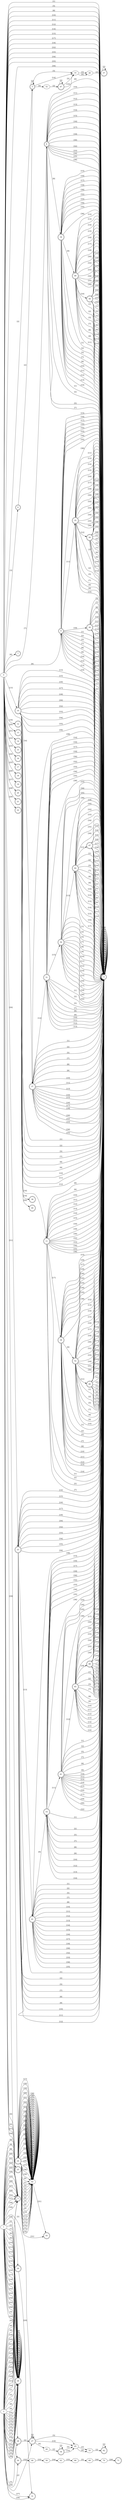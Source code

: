 digraph DFA {
rankdir = LR
3 [shape = doublecircle]
4 [shape = doublecircle]
5 [shape = doublecircle]
6 [shape = doublecircle]
7 [shape = doublecircle]
8 [shape = doublecircle]
9 [shape = doublecircle]
10 [shape = doublecircle]
11 [shape = doublecircle]
12 [shape = doublecircle]
13 [shape = doublecircle]
14 [shape = doublecircle]
15 [shape = doublecircle]
16 [shape = doublecircle]
17 [shape = doublecircle]
18 [shape = doublecircle]
19 [shape = doublecircle]
20 [shape = doublecircle]
21 [shape = doublecircle]
22 [shape = doublecircle]
23 [shape = doublecircle]
24 [shape = doublecircle]
25 [shape = doublecircle]
26 [shape = doublecircle]
27 [shape = doublecircle]
28 [shape = doublecircle]
29 [shape = doublecircle]
30 [shape = doublecircle]
31 [shape = doublecircle]
34 [shape = doublecircle]
35 [shape = doublecircle]
36 [shape = doublecircle]
37 [shape = doublecircle]
38 [shape = doublecircle]
39 [shape = doublecircle]
40 [shape = doublecircle]
41 [shape = doublecircle]
43 [shape = doublecircle]
47 [shape = doublecircle]
49 [shape = doublecircle]
50 [shape = doublecircle]
51 [shape = doublecircle]
52 [shape = doublecircle]
53 [shape = doublecircle]
54 [shape = doublecircle]
57 [shape = doublecircle]
58 [shape = doublecircle]
59 [shape = doublecircle]
60 [shape = doublecircle]
61 [shape = doublecircle]
62 [shape = doublecircle]
64 [shape = doublecircle]
65 [shape = doublecircle]
67 [shape = doublecircle]
68 [shape = doublecircle]
71 [shape = doublecircle]
0 -> 3 [label="[0]"]
0 -> 4 [label="[1]"]
0 -> 5 [label="[2]"]
0 -> 6 [label="[3]"]
0 -> 3 [label="[4]"]
0 -> 4 [label="[5]"]
0 -> 7 [label="[6]"]
0 -> 8 [label="[7]"]
0 -> 4 [label="[8]"]
0 -> 9 [label="[9]"]
0 -> 4 [label="[10]"]
0 -> 4 [label="[11]"]
0 -> 4 [label="[12]"]
0 -> 10 [label="[13]"]
0 -> 4 [label="[14]"]
0 -> 4 [label="[15]"]
0 -> 11 [label="[16]"]
0 -> 4 [label="[17]"]
0 -> 4 [label="[18]"]
0 -> 12 [label="[19]"]
0 -> 13 [label="[20]"]
0 -> 14 [label="[21]"]
0 -> 15 [label="[22]"]
0 -> 16 [label="[23]"]
0 -> 17 [label="[24]"]
0 -> 18 [label="[25]"]
0 -> 19 [label="[26]"]
0 -> 20 [label="[27]"]
0 -> 21 [label="[28]"]
0 -> 22 [label="[29]"]
0 -> 23 [label="[30]"]
0 -> 24 [label="[31]"]
0 -> 4 [label="[32]"]
0 -> 4 [label="[33]"]
0 -> 4 [label="[34]"]
0 -> 4 [label="[35]"]
0 -> 4 [label="[36]"]
0 -> 3 [label="[37]"]
0 -> 3 [label="[38]"]
0 -> 25 [label="[39]"]
1 -> 3 [label="[0]"]
1 -> 26 [label="[1]"]
1 -> 27 [label="[2]"]
1 -> 28 [label="[3]"]
1 -> 3 [label="[4]"]
1 -> 26 [label="[5]"]
1 -> 3 [label="[6]"]
1 -> 26 [label="[7]"]
1 -> 26 [label="[8]"]
1 -> 26 [label="[9]"]
1 -> 26 [label="[10]"]
1 -> 26 [label="[11]"]
1 -> 26 [label="[12]"]
1 -> 26 [label="[13]"]
1 -> 26 [label="[14]"]
1 -> 26 [label="[15]"]
1 -> 26 [label="[16]"]
1 -> 26 [label="[17]"]
1 -> 26 [label="[18]"]
1 -> 29 [label="[19]"]
1 -> 3 [label="[20]"]
1 -> 3 [label="[21]"]
1 -> 3 [label="[22]"]
1 -> 3 [label="[23]"]
1 -> 3 [label="[24]"]
1 -> 3 [label="[25]"]
1 -> 3 [label="[26]"]
1 -> 3 [label="[27]"]
1 -> 3 [label="[28]"]
1 -> 30 [label="[29]"]
1 -> 26 [label="[30]"]
1 -> 3 [label="[31]"]
1 -> 26 [label="[32]"]
1 -> 26 [label="[33]"]
1 -> 26 [label="[34]"]
1 -> 26 [label="[35]"]
1 -> 26 [label="[36]"]
1 -> 3 [label="[37]"]
1 -> 3 [label="[38]"]
1 -> 3 [label="[39]"]
2 -> 3 [label="[0]"]
2 -> 26 [label="[1]"]
2 -> 27 [label="[2]"]
2 -> 28 [label="[3]"]
2 -> 3 [label="[4]"]
2 -> 26 [label="[5]"]
2 -> 3 [label="[6]"]
2 -> 26 [label="[7]"]
2 -> 26 [label="[8]"]
2 -> 26 [label="[9]"]
2 -> 26 [label="[10]"]
2 -> 26 [label="[11]"]
2 -> 26 [label="[12]"]
2 -> 26 [label="[13]"]
2 -> 26 [label="[14]"]
2 -> 26 [label="[15]"]
2 -> 26 [label="[16]"]
2 -> 26 [label="[17]"]
2 -> 26 [label="[18]"]
2 -> 3 [label="[19]"]
2 -> 3 [label="[20]"]
2 -> 3 [label="[21]"]
2 -> 3 [label="[22]"]
2 -> 3 [label="[23]"]
2 -> 3 [label="[24]"]
2 -> 3 [label="[25]"]
2 -> 3 [label="[26]"]
2 -> 3 [label="[27]"]
2 -> 3 [label="[28]"]
2 -> 30 [label="[29]"]
2 -> 26 [label="[30]"]
2 -> 3 [label="[31]"]
2 -> 26 [label="[32]"]
2 -> 26 [label="[33]"]
2 -> 26 [label="[34]"]
2 -> 26 [label="[35]"]
2 -> 26 [label="[36]"]
2 -> 31 [label="[37]"]
2 -> 31 [label="[38]"]
2 -> 3 [label="[39]"]
4 -> 4 [label="[1]"]
4 -> 4 [label="[2]"]
4 -> 4 [label="[5]"]
4 -> 4 [label="[7]"]
4 -> 4 [label="[8]"]
4 -> 4 [label="[9]"]
4 -> 4 [label="[10]"]
4 -> 4 [label="[11]"]
4 -> 4 [label="[12]"]
4 -> 4 [label="[13]"]
4 -> 4 [label="[14]"]
4 -> 4 [label="[15]"]
4 -> 4 [label="[16]"]
4 -> 4 [label="[17]"]
4 -> 4 [label="[18]"]
4 -> 4 [label="[30]"]
4 -> 4 [label="[32]"]
4 -> 4 [label="[33]"]
4 -> 4 [label="[34]"]
4 -> 4 [label="[35]"]
4 -> 4 [label="[36]"]
5 -> 5 [label="[2]"]
5 -> 32 [label="[4]"]
5 -> 33 [label="[5]"]
5 -> 33 [label="[14]"]
6 -> 5 [label="[2]"]
8 -> 4 [label="[1]"]
8 -> 4 [label="[2]"]
8 -> 4 [label="[5]"]
8 -> 4 [label="[7]"]
8 -> 34 [label="[8]"]
8 -> 4 [label="[9]"]
8 -> 4 [label="[10]"]
8 -> 4 [label="[11]"]
8 -> 4 [label="[12]"]
8 -> 4 [label="[13]"]
8 -> 4 [label="[14]"]
8 -> 4 [label="[15]"]
8 -> 4 [label="[16]"]
8 -> 4 [label="[17]"]
8 -> 4 [label="[18]"]
8 -> 4 [label="[30]"]
8 -> 4 [label="[32]"]
8 -> 4 [label="[33]"]
8 -> 4 [label="[34]"]
8 -> 4 [label="[35]"]
8 -> 4 [label="[36]"]
9 -> 4 [label="[1]"]
9 -> 4 [label="[2]"]
9 -> 4 [label="[5]"]
9 -> 4 [label="[7]"]
9 -> 4 [label="[8]"]
9 -> 4 [label="[9]"]
9 -> 4 [label="[10]"]
9 -> 35 [label="[11]"]
9 -> 4 [label="[12]"]
9 -> 4 [label="[13]"]
9 -> 4 [label="[14]"]
9 -> 4 [label="[15]"]
9 -> 4 [label="[16]"]
9 -> 4 [label="[17]"]
9 -> 36 [label="[18]"]
9 -> 4 [label="[30]"]
9 -> 4 [label="[32]"]
9 -> 4 [label="[33]"]
9 -> 4 [label="[34]"]
9 -> 4 [label="[35]"]
9 -> 4 [label="[36]"]
10 -> 4 [label="[1]"]
10 -> 4 [label="[2]"]
10 -> 4 [label="[5]"]
10 -> 4 [label="[7]"]
10 -> 4 [label="[8]"]
10 -> 4 [label="[9]"]
10 -> 4 [label="[10]"]
10 -> 4 [label="[11]"]
10 -> 4 [label="[12]"]
10 -> 4 [label="[13]"]
10 -> 37 [label="[14]"]
10 -> 4 [label="[15]"]
10 -> 4 [label="[16]"]
10 -> 4 [label="[17]"]
10 -> 4 [label="[18]"]
10 -> 4 [label="[30]"]
10 -> 4 [label="[32]"]
10 -> 4 [label="[33]"]
10 -> 4 [label="[34]"]
10 -> 4 [label="[35]"]
10 -> 4 [label="[36]"]
11 -> 4 [label="[1]"]
11 -> 4 [label="[2]"]
11 -> 4 [label="[5]"]
11 -> 4 [label="[7]"]
11 -> 4 [label="[8]"]
11 -> 4 [label="[9]"]
11 -> 4 [label="[10]"]
11 -> 4 [label="[11]"]
11 -> 4 [label="[12]"]
11 -> 4 [label="[13]"]
11 -> 4 [label="[14]"]
11 -> 4 [label="[15]"]
11 -> 4 [label="[16]"]
11 -> 38 [label="[17]"]
11 -> 4 [label="[18]"]
11 -> 4 [label="[30]"]
11 -> 4 [label="[32]"]
11 -> 4 [label="[33]"]
11 -> 4 [label="[34]"]
11 -> 4 [label="[35]"]
11 -> 4 [label="[36]"]
13 -> 39 [label="[19]"]
13 -> 40 [label="[20]"]
23 -> 4 [label="[1]"]
23 -> 4 [label="[2]"]
23 -> 4 [label="[5]"]
23 -> 4 [label="[7]"]
23 -> 4 [label="[8]"]
23 -> 4 [label="[9]"]
23 -> 4 [label="[10]"]
23 -> 4 [label="[11]"]
23 -> 4 [label="[12]"]
23 -> 41 [label="[13]"]
23 -> 4 [label="[14]"]
23 -> 4 [label="[15]"]
23 -> 4 [label="[16]"]
23 -> 4 [label="[17]"]
23 -> 4 [label="[18]"]
23 -> 4 [label="[30]"]
23 -> 4 [label="[32]"]
23 -> 4 [label="[33]"]
23 -> 4 [label="[34]"]
23 -> 4 [label="[35]"]
23 -> 4 [label="[36]"]
24 -> 42 [label="[0]"]
24 -> 42 [label="[1]"]
24 -> 42 [label="[2]"]
24 -> 42 [label="[3]"]
24 -> 42 [label="[4]"]
24 -> 42 [label="[5]"]
24 -> 42 [label="[6]"]
24 -> 42 [label="[7]"]
24 -> 42 [label="[8]"]
24 -> 42 [label="[9]"]
24 -> 42 [label="[10]"]
24 -> 42 [label="[11]"]
24 -> 42 [label="[12]"]
24 -> 42 [label="[13]"]
24 -> 42 [label="[14]"]
24 -> 42 [label="[15]"]
24 -> 42 [label="[16]"]
24 -> 42 [label="[17]"]
24 -> 42 [label="[18]"]
24 -> 42 [label="[19]"]
24 -> 42 [label="[20]"]
24 -> 42 [label="[21]"]
24 -> 42 [label="[22]"]
24 -> 42 [label="[23]"]
24 -> 42 [label="[24]"]
24 -> 42 [label="[25]"]
24 -> 42 [label="[26]"]
24 -> 42 [label="[27]"]
24 -> 42 [label="[28]"]
24 -> 42 [label="[29]"]
24 -> 42 [label="[30]"]
24 -> 43 [label="[31]"]
24 -> 42 [label="[32]"]
24 -> 42 [label="[33]"]
24 -> 42 [label="[34]"]
24 -> 42 [label="[35]"]
24 -> 42 [label="[36]"]
24 -> 42 [label="[37]"]
24 -> 42 [label="[38]"]
24 -> 42 [label="[39]"]
26 -> 26 [label="[1]"]
26 -> 26 [label="[2]"]
26 -> 26 [label="[5]"]
26 -> 26 [label="[7]"]
26 -> 26 [label="[8]"]
26 -> 26 [label="[9]"]
26 -> 26 [label="[10]"]
26 -> 26 [label="[11]"]
26 -> 26 [label="[12]"]
26 -> 26 [label="[13]"]
26 -> 26 [label="[14]"]
26 -> 26 [label="[15]"]
26 -> 26 [label="[16]"]
26 -> 26 [label="[17]"]
26 -> 26 [label="[18]"]
26 -> 26 [label="[30]"]
26 -> 26 [label="[32]"]
26 -> 26 [label="[33]"]
26 -> 26 [label="[34]"]
26 -> 26 [label="[35]"]
26 -> 26 [label="[36]"]
27 -> 27 [label="[2]"]
27 -> 44 [label="[4]"]
27 -> 45 [label="[5]"]
27 -> 45 [label="[14]"]
28 -> 27 [label="[2]"]
29 -> 31 [label="[20]"]
30 -> 46 [label="[32]"]
32 -> 47 [label="[2]"]
33 -> 48 [label="[3]"]
33 -> 48 [label="[6]"]
34 -> 4 [label="[1]"]
34 -> 4 [label="[2]"]
34 -> 4 [label="[5]"]
34 -> 4 [label="[7]"]
34 -> 4 [label="[8]"]
34 -> 49 [label="[9]"]
34 -> 4 [label="[10]"]
34 -> 4 [label="[11]"]
34 -> 4 [label="[12]"]
34 -> 4 [label="[13]"]
34 -> 4 [label="[14]"]
34 -> 4 [label="[15]"]
34 -> 4 [label="[16]"]
34 -> 4 [label="[17]"]
34 -> 4 [label="[18]"]
34 -> 4 [label="[30]"]
34 -> 4 [label="[32]"]
34 -> 4 [label="[33]"]
34 -> 4 [label="[34]"]
34 -> 4 [label="[35]"]
34 -> 4 [label="[36]"]
35 -> 4 [label="[1]"]
35 -> 4 [label="[2]"]
35 -> 4 [label="[5]"]
35 -> 4 [label="[7]"]
35 -> 4 [label="[8]"]
35 -> 4 [label="[9]"]
35 -> 4 [label="[10]"]
35 -> 4 [label="[11]"]
35 -> 50 [label="[12]"]
35 -> 4 [label="[13]"]
35 -> 4 [label="[14]"]
35 -> 4 [label="[15]"]
35 -> 4 [label="[16]"]
35 -> 4 [label="[17]"]
35 -> 4 [label="[18]"]
35 -> 4 [label="[30]"]
35 -> 4 [label="[32]"]
35 -> 4 [label="[33]"]
35 -> 4 [label="[34]"]
35 -> 4 [label="[35]"]
35 -> 4 [label="[36]"]
36 -> 4 [label="[1]"]
36 -> 4 [label="[2]"]
36 -> 4 [label="[5]"]
36 -> 4 [label="[7]"]
36 -> 4 [label="[8]"]
36 -> 4 [label="[9]"]
36 -> 4 [label="[10]"]
36 -> 4 [label="[11]"]
36 -> 4 [label="[12]"]
36 -> 4 [label="[13]"]
36 -> 4 [label="[14]"]
36 -> 4 [label="[15]"]
36 -> 4 [label="[16]"]
36 -> 4 [label="[17]"]
36 -> 4 [label="[18]"]
36 -> 4 [label="[30]"]
36 -> 4 [label="[32]"]
36 -> 4 [label="[33]"]
36 -> 4 [label="[34]"]
36 -> 4 [label="[35]"]
36 -> 4 [label="[36]"]
37 -> 4 [label="[1]"]
37 -> 4 [label="[2]"]
37 -> 4 [label="[5]"]
37 -> 4 [label="[7]"]
37 -> 4 [label="[8]"]
37 -> 4 [label="[9]"]
37 -> 4 [label="[10]"]
37 -> 4 [label="[11]"]
37 -> 51 [label="[12]"]
37 -> 4 [label="[13]"]
37 -> 4 [label="[14]"]
37 -> 4 [label="[15]"]
37 -> 4 [label="[16]"]
37 -> 4 [label="[17]"]
37 -> 4 [label="[18]"]
37 -> 4 [label="[30]"]
37 -> 4 [label="[32]"]
37 -> 4 [label="[33]"]
37 -> 4 [label="[34]"]
37 -> 4 [label="[35]"]
37 -> 4 [label="[36]"]
38 -> 4 [label="[1]"]
38 -> 4 [label="[2]"]
38 -> 4 [label="[5]"]
38 -> 4 [label="[7]"]
38 -> 4 [label="[8]"]
38 -> 52 [label="[9]"]
38 -> 4 [label="[10]"]
38 -> 4 [label="[11]"]
38 -> 4 [label="[12]"]
38 -> 4 [label="[13]"]
38 -> 4 [label="[14]"]
38 -> 4 [label="[15]"]
38 -> 4 [label="[16]"]
38 -> 4 [label="[17]"]
38 -> 4 [label="[18]"]
38 -> 4 [label="[30]"]
38 -> 4 [label="[32]"]
38 -> 4 [label="[33]"]
38 -> 4 [label="[34]"]
38 -> 4 [label="[35]"]
38 -> 4 [label="[36]"]
41 -> 4 [label="[1]"]
41 -> 4 [label="[2]"]
41 -> 4 [label="[5]"]
41 -> 4 [label="[7]"]
41 -> 4 [label="[8]"]
41 -> 53 [label="[9]"]
41 -> 4 [label="[10]"]
41 -> 4 [label="[11]"]
41 -> 4 [label="[12]"]
41 -> 4 [label="[13]"]
41 -> 4 [label="[14]"]
41 -> 4 [label="[15]"]
41 -> 4 [label="[16]"]
41 -> 4 [label="[17]"]
41 -> 4 [label="[18]"]
41 -> 4 [label="[30]"]
41 -> 4 [label="[32]"]
41 -> 4 [label="[33]"]
41 -> 4 [label="[34]"]
41 -> 4 [label="[35]"]
41 -> 4 [label="[36]"]
42 -> 42 [label="[0]"]
42 -> 42 [label="[1]"]
42 -> 42 [label="[2]"]
42 -> 42 [label="[3]"]
42 -> 42 [label="[4]"]
42 -> 42 [label="[5]"]
42 -> 42 [label="[6]"]
42 -> 42 [label="[7]"]
42 -> 42 [label="[8]"]
42 -> 42 [label="[9]"]
42 -> 42 [label="[10]"]
42 -> 42 [label="[11]"]
42 -> 42 [label="[12]"]
42 -> 42 [label="[13]"]
42 -> 42 [label="[14]"]
42 -> 42 [label="[15]"]
42 -> 42 [label="[16]"]
42 -> 42 [label="[17]"]
42 -> 42 [label="[18]"]
42 -> 42 [label="[19]"]
42 -> 42 [label="[20]"]
42 -> 42 [label="[21]"]
42 -> 42 [label="[22]"]
42 -> 42 [label="[23]"]
42 -> 42 [label="[24]"]
42 -> 42 [label="[25]"]
42 -> 42 [label="[26]"]
42 -> 42 [label="[27]"]
42 -> 42 [label="[28]"]
42 -> 42 [label="[29]"]
42 -> 42 [label="[30]"]
42 -> 43 [label="[31]"]
42 -> 42 [label="[32]"]
42 -> 42 [label="[33]"]
42 -> 42 [label="[34]"]
42 -> 42 [label="[35]"]
42 -> 42 [label="[36]"]
42 -> 42 [label="[37]"]
42 -> 42 [label="[38]"]
42 -> 42 [label="[39]"]
44 -> 54 [label="[2]"]
45 -> 55 [label="[3]"]
45 -> 55 [label="[6]"]
46 -> 56 [label="[33]"]
47 -> 47 [label="[2]"]
47 -> 33 [label="[5]"]
47 -> 33 [label="[14]"]
48 -> 57 [label="[2]"]
49 -> 4 [label="[1]"]
49 -> 4 [label="[2]"]
49 -> 4 [label="[5]"]
49 -> 4 [label="[7]"]
49 -> 4 [label="[8]"]
49 -> 4 [label="[9]"]
49 -> 58 [label="[10]"]
49 -> 4 [label="[11]"]
49 -> 4 [label="[12]"]
49 -> 4 [label="[13]"]
49 -> 4 [label="[14]"]
49 -> 4 [label="[15]"]
49 -> 4 [label="[16]"]
49 -> 4 [label="[17]"]
49 -> 4 [label="[18]"]
49 -> 4 [label="[30]"]
49 -> 4 [label="[32]"]
49 -> 4 [label="[33]"]
49 -> 4 [label="[34]"]
49 -> 4 [label="[35]"]
49 -> 4 [label="[36]"]
50 -> 4 [label="[1]"]
50 -> 4 [label="[2]"]
50 -> 4 [label="[5]"]
50 -> 4 [label="[7]"]
50 -> 4 [label="[8]"]
50 -> 4 [label="[9]"]
50 -> 4 [label="[10]"]
50 -> 4 [label="[11]"]
50 -> 4 [label="[12]"]
50 -> 4 [label="[13]"]
50 -> 4 [label="[14]"]
50 -> 4 [label="[15]"]
50 -> 4 [label="[16]"]
50 -> 4 [label="[17]"]
50 -> 4 [label="[18]"]
50 -> 4 [label="[30]"]
50 -> 4 [label="[32]"]
50 -> 4 [label="[33]"]
50 -> 4 [label="[34]"]
50 -> 4 [label="[35]"]
50 -> 4 [label="[36]"]
51 -> 4 [label="[1]"]
51 -> 4 [label="[2]"]
51 -> 4 [label="[5]"]
51 -> 4 [label="[7]"]
51 -> 4 [label="[8]"]
51 -> 4 [label="[9]"]
51 -> 4 [label="[10]"]
51 -> 4 [label="[11]"]
51 -> 4 [label="[12]"]
51 -> 4 [label="[13]"]
51 -> 4 [label="[14]"]
51 -> 59 [label="[15]"]
51 -> 4 [label="[16]"]
51 -> 4 [label="[17]"]
51 -> 4 [label="[18]"]
51 -> 4 [label="[30]"]
51 -> 4 [label="[32]"]
51 -> 4 [label="[33]"]
51 -> 4 [label="[34]"]
51 -> 4 [label="[35]"]
51 -> 4 [label="[36]"]
52 -> 4 [label="[1]"]
52 -> 4 [label="[2]"]
52 -> 4 [label="[5]"]
52 -> 4 [label="[7]"]
52 -> 4 [label="[8]"]
52 -> 4 [label="[9]"]
52 -> 4 [label="[10]"]
52 -> 60 [label="[11]"]
52 -> 4 [label="[12]"]
52 -> 4 [label="[13]"]
52 -> 4 [label="[14]"]
52 -> 4 [label="[15]"]
52 -> 4 [label="[16]"]
52 -> 4 [label="[17]"]
52 -> 4 [label="[18]"]
52 -> 4 [label="[30]"]
52 -> 4 [label="[32]"]
52 -> 4 [label="[33]"]
52 -> 4 [label="[34]"]
52 -> 4 [label="[35]"]
52 -> 4 [label="[36]"]
53 -> 4 [label="[1]"]
53 -> 4 [label="[2]"]
53 -> 4 [label="[5]"]
53 -> 4 [label="[7]"]
53 -> 4 [label="[8]"]
53 -> 4 [label="[9]"]
53 -> 4 [label="[10]"]
53 -> 61 [label="[11]"]
53 -> 4 [label="[12]"]
53 -> 4 [label="[13]"]
53 -> 4 [label="[14]"]
53 -> 4 [label="[15]"]
53 -> 4 [label="[16]"]
53 -> 4 [label="[17]"]
53 -> 4 [label="[18]"]
53 -> 4 [label="[30]"]
53 -> 4 [label="[32]"]
53 -> 4 [label="[33]"]
53 -> 4 [label="[34]"]
53 -> 4 [label="[35]"]
53 -> 4 [label="[36]"]
54 -> 54 [label="[2]"]
54 -> 45 [label="[5]"]
54 -> 45 [label="[14]"]
55 -> 62 [label="[2]"]
56 -> 63 [label="[34]"]
57 -> 57 [label="[2]"]
58 -> 4 [label="[1]"]
58 -> 4 [label="[2]"]
58 -> 4 [label="[5]"]
58 -> 4 [label="[7]"]
58 -> 4 [label="[8]"]
58 -> 4 [label="[9]"]
58 -> 4 [label="[10]"]
58 -> 4 [label="[11]"]
58 -> 4 [label="[12]"]
58 -> 4 [label="[13]"]
58 -> 4 [label="[14]"]
58 -> 4 [label="[15]"]
58 -> 4 [label="[16]"]
58 -> 4 [label="[17]"]
58 -> 4 [label="[18]"]
58 -> 4 [label="[30]"]
58 -> 4 [label="[32]"]
58 -> 4 [label="[33]"]
58 -> 4 [label="[34]"]
58 -> 4 [label="[35]"]
58 -> 4 [label="[36]"]
59 -> 4 [label="[1]"]
59 -> 4 [label="[2]"]
59 -> 4 [label="[5]"]
59 -> 4 [label="[7]"]
59 -> 4 [label="[8]"]
59 -> 4 [label="[9]"]
59 -> 4 [label="[10]"]
59 -> 4 [label="[11]"]
59 -> 4 [label="[12]"]
59 -> 64 [label="[13]"]
59 -> 4 [label="[14]"]
59 -> 4 [label="[15]"]
59 -> 4 [label="[16]"]
59 -> 4 [label="[17]"]
59 -> 4 [label="[18]"]
59 -> 4 [label="[30]"]
59 -> 4 [label="[32]"]
59 -> 4 [label="[33]"]
59 -> 4 [label="[34]"]
59 -> 4 [label="[35]"]
59 -> 4 [label="[36]"]
60 -> 4 [label="[1]"]
60 -> 4 [label="[2]"]
60 -> 4 [label="[5]"]
60 -> 4 [label="[7]"]
60 -> 4 [label="[8]"]
60 -> 4 [label="[9]"]
60 -> 4 [label="[10]"]
60 -> 4 [label="[11]"]
60 -> 4 [label="[12]"]
60 -> 4 [label="[13]"]
60 -> 4 [label="[14]"]
60 -> 4 [label="[15]"]
60 -> 4 [label="[16]"]
60 -> 4 [label="[17]"]
60 -> 4 [label="[18]"]
60 -> 4 [label="[30]"]
60 -> 4 [label="[32]"]
60 -> 4 [label="[33]"]
60 -> 4 [label="[34]"]
60 -> 4 [label="[35]"]
60 -> 4 [label="[36]"]
61 -> 4 [label="[1]"]
61 -> 4 [label="[2]"]
61 -> 4 [label="[5]"]
61 -> 4 [label="[7]"]
61 -> 4 [label="[8]"]
61 -> 4 [label="[9]"]
61 -> 4 [label="[10]"]
61 -> 4 [label="[11]"]
61 -> 65 [label="[12]"]
61 -> 4 [label="[13]"]
61 -> 4 [label="[14]"]
61 -> 4 [label="[15]"]
61 -> 4 [label="[16]"]
61 -> 4 [label="[17]"]
61 -> 4 [label="[18]"]
61 -> 4 [label="[30]"]
61 -> 4 [label="[32]"]
61 -> 4 [label="[33]"]
61 -> 4 [label="[34]"]
61 -> 4 [label="[35]"]
61 -> 4 [label="[36]"]
62 -> 62 [label="[2]"]
63 -> 66 [label="[35]"]
64 -> 4 [label="[1]"]
64 -> 4 [label="[2]"]
64 -> 4 [label="[5]"]
64 -> 4 [label="[7]"]
64 -> 4 [label="[8]"]
64 -> 4 [label="[9]"]
64 -> 4 [label="[10]"]
64 -> 67 [label="[11]"]
64 -> 4 [label="[12]"]
64 -> 4 [label="[13]"]
64 -> 4 [label="[14]"]
64 -> 4 [label="[15]"]
64 -> 4 [label="[16]"]
64 -> 4 [label="[17]"]
64 -> 4 [label="[18]"]
64 -> 4 [label="[30]"]
64 -> 4 [label="[32]"]
64 -> 4 [label="[33]"]
64 -> 4 [label="[34]"]
64 -> 4 [label="[35]"]
64 -> 4 [label="[36]"]
65 -> 4 [label="[1]"]
65 -> 4 [label="[2]"]
65 -> 4 [label="[5]"]
65 -> 4 [label="[7]"]
65 -> 4 [label="[8]"]
65 -> 4 [label="[9]"]
65 -> 4 [label="[10]"]
65 -> 4 [label="[11]"]
65 -> 4 [label="[12]"]
65 -> 4 [label="[13]"]
65 -> 4 [label="[14]"]
65 -> 4 [label="[15]"]
65 -> 4 [label="[16]"]
65 -> 4 [label="[17]"]
65 -> 68 [label="[18]"]
65 -> 4 [label="[30]"]
65 -> 4 [label="[32]"]
65 -> 4 [label="[33]"]
65 -> 4 [label="[34]"]
65 -> 4 [label="[35]"]
65 -> 4 [label="[36]"]
66 -> 69 [label="[5]"]
67 -> 4 [label="[1]"]
67 -> 4 [label="[2]"]
67 -> 4 [label="[5]"]
67 -> 4 [label="[7]"]
67 -> 4 [label="[8]"]
67 -> 4 [label="[9]"]
67 -> 4 [label="[10]"]
67 -> 4 [label="[11]"]
67 -> 4 [label="[12]"]
67 -> 4 [label="[13]"]
67 -> 4 [label="[14]"]
67 -> 4 [label="[15]"]
67 -> 4 [label="[16]"]
67 -> 4 [label="[17]"]
67 -> 4 [label="[18]"]
67 -> 4 [label="[30]"]
67 -> 4 [label="[32]"]
67 -> 4 [label="[33]"]
67 -> 4 [label="[34]"]
67 -> 4 [label="[35]"]
67 -> 4 [label="[36]"]
68 -> 4 [label="[1]"]
68 -> 4 [label="[2]"]
68 -> 4 [label="[5]"]
68 -> 4 [label="[7]"]
68 -> 4 [label="[8]"]
68 -> 4 [label="[9]"]
68 -> 4 [label="[10]"]
68 -> 4 [label="[11]"]
68 -> 4 [label="[12]"]
68 -> 4 [label="[13]"]
68 -> 4 [label="[14]"]
68 -> 4 [label="[15]"]
68 -> 4 [label="[16]"]
68 -> 4 [label="[17]"]
68 -> 4 [label="[18]"]
68 -> 4 [label="[30]"]
68 -> 4 [label="[32]"]
68 -> 4 [label="[33]"]
68 -> 4 [label="[34]"]
68 -> 4 [label="[35]"]
68 -> 4 [label="[36]"]
69 -> 70 [label="[36]"]
70 -> 71 [label="[28]"]
}

